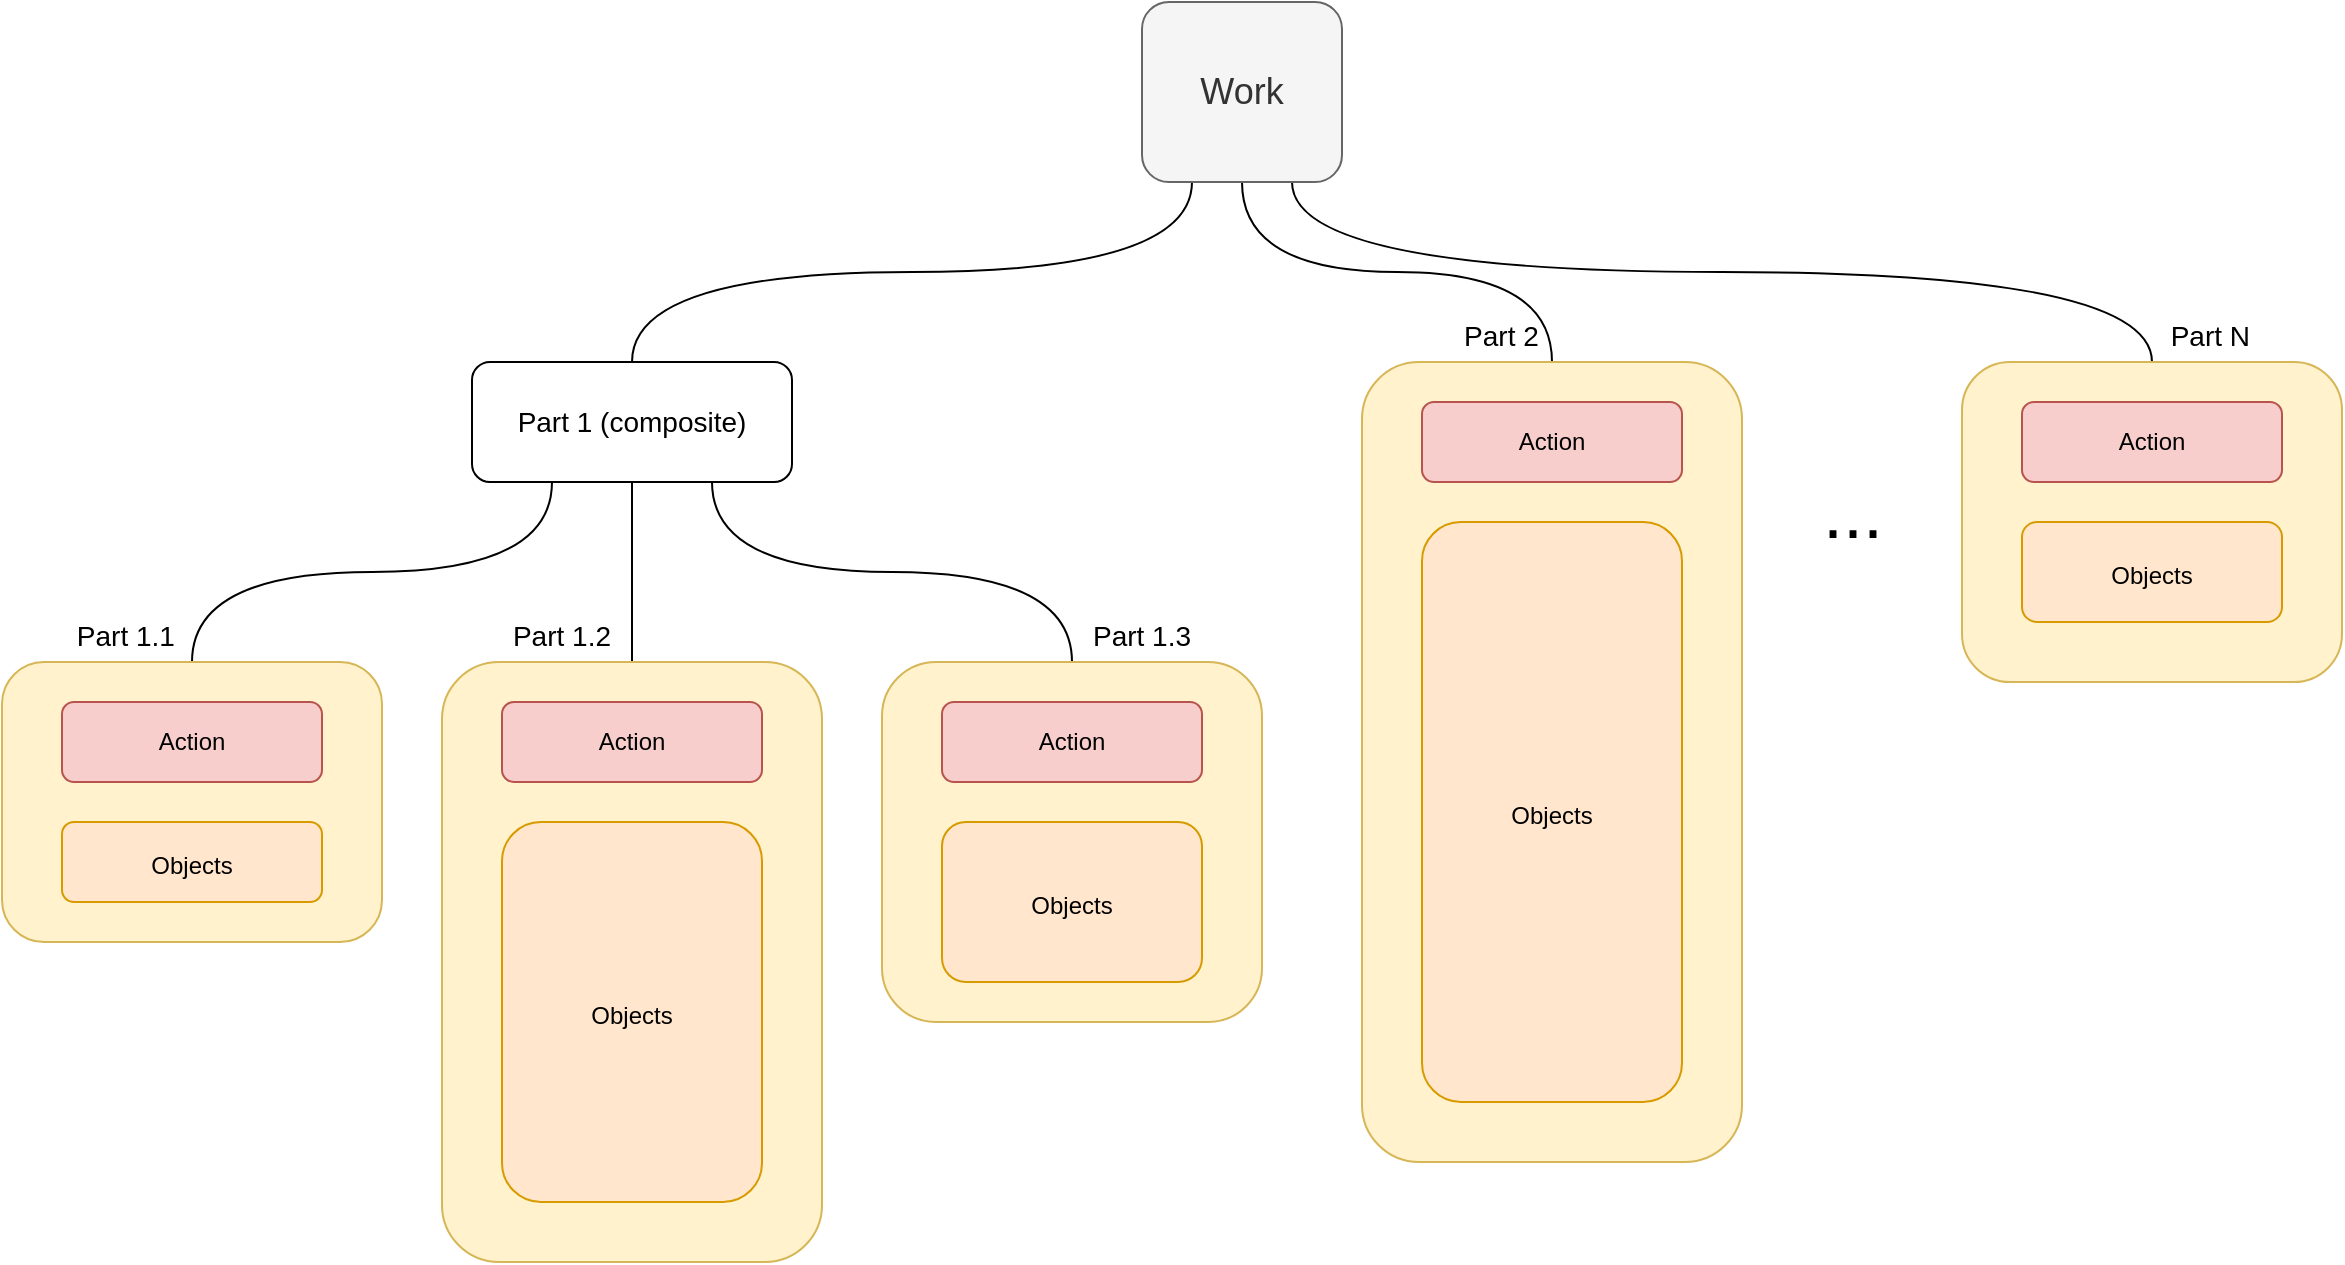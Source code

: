 <mxfile version="14.4.3" type="device"><diagram id="tczYoSBkOdeu9mY3Og8u" name="Page-1"><mxGraphModel dx="2062" dy="1182" grid="1" gridSize="10" guides="1" tooltips="1" connect="1" arrows="1" fold="1" page="1" pageScale="1" pageWidth="827" pageHeight="1169" math="0" shadow="0"><root><mxCell id="0"/><mxCell id="1" parent="0"/><mxCell id="A2-N3p2dNOqL1zTp7YZA-16" style="edgeStyle=orthogonalEdgeStyle;curved=1;rounded=0;orthogonalLoop=1;jettySize=auto;html=1;exitX=0.25;exitY=1;exitDx=0;exitDy=0;entryX=0.5;entryY=0;entryDx=0;entryDy=0;endArrow=none;endFill=0;fontSize=14;" parent="1" source="gJrOSHwnE2OEPGomYUo7-1" target="A2-N3p2dNOqL1zTp7YZA-2" edge="1"><mxGeometry relative="1" as="geometry"/></mxCell><mxCell id="A2-N3p2dNOqL1zTp7YZA-17" style="edgeStyle=orthogonalEdgeStyle;curved=1;rounded=0;orthogonalLoop=1;jettySize=auto;html=1;exitX=0.5;exitY=1;exitDx=0;exitDy=0;entryX=0.5;entryY=0;entryDx=0;entryDy=0;endArrow=none;endFill=0;fontSize=14;" parent="1" source="gJrOSHwnE2OEPGomYUo7-1" target="A2-N3p2dNOqL1zTp7YZA-9" edge="1"><mxGeometry relative="1" as="geometry"/></mxCell><mxCell id="A2-N3p2dNOqL1zTp7YZA-18" style="edgeStyle=orthogonalEdgeStyle;curved=1;rounded=0;orthogonalLoop=1;jettySize=auto;html=1;exitX=0.75;exitY=1;exitDx=0;exitDy=0;endArrow=none;endFill=0;fontSize=14;" parent="1" source="gJrOSHwnE2OEPGomYUo7-1" target="gJrOSHwnE2OEPGomYUo7-30" edge="1"><mxGeometry relative="1" as="geometry"/></mxCell><mxCell id="gJrOSHwnE2OEPGomYUo7-1" value="Work" style="rounded=1;whiteSpace=wrap;html=1;fontSize=18;labelPosition=center;verticalLabelPosition=middle;align=center;verticalAlign=middle;fillColor=#f5f5f5;strokeColor=#666666;fontColor=#333333;" parent="1" vertex="1"><mxGeometry x="670" y="20" width="100" height="90" as="geometry"/></mxCell><mxCell id="A2-N3p2dNOqL1zTp7YZA-13" style="edgeStyle=orthogonalEdgeStyle;curved=1;rounded=0;orthogonalLoop=1;jettySize=auto;html=1;exitX=0.25;exitY=1;exitDx=0;exitDy=0;entryX=0.5;entryY=0;entryDx=0;entryDy=0;fontSize=14;endArrow=none;endFill=0;" parent="1" source="A2-N3p2dNOqL1zTp7YZA-2" target="gJrOSHwnE2OEPGomYUo7-2" edge="1"><mxGeometry relative="1" as="geometry"/></mxCell><mxCell id="A2-N3p2dNOqL1zTp7YZA-14" style="edgeStyle=orthogonalEdgeStyle;curved=1;rounded=0;orthogonalLoop=1;jettySize=auto;html=1;exitX=0.5;exitY=1;exitDx=0;exitDy=0;entryX=0.5;entryY=0;entryDx=0;entryDy=0;endArrow=none;endFill=0;fontSize=14;" parent="1" source="A2-N3p2dNOqL1zTp7YZA-2" target="gJrOSHwnE2OEPGomYUo7-18" edge="1"><mxGeometry relative="1" as="geometry"/></mxCell><mxCell id="A2-N3p2dNOqL1zTp7YZA-15" style="edgeStyle=orthogonalEdgeStyle;curved=1;rounded=0;orthogonalLoop=1;jettySize=auto;html=1;exitX=0.75;exitY=1;exitDx=0;exitDy=0;endArrow=none;endFill=0;fontSize=14;" parent="1" source="A2-N3p2dNOqL1zTp7YZA-2" target="A2-N3p2dNOqL1zTp7YZA-5" edge="1"><mxGeometry relative="1" as="geometry"/></mxCell><mxCell id="A2-N3p2dNOqL1zTp7YZA-2" value="Part 1 (composite)" style="rounded=1;whiteSpace=wrap;html=1;fillColor=none;labelPosition=center;verticalLabelPosition=middle;align=center;verticalAlign=middle;fontSize=14;" parent="1" vertex="1"><mxGeometry x="335" y="200" width="160" height="60" as="geometry"/></mxCell><mxCell id="gJrOSHwnE2OEPGomYUo7-5" value="&lt;font style=&quot;font-size: 36px&quot;&gt;...&lt;/font&gt;" style="text;html=1;align=center;verticalAlign=middle;resizable=0;points=[];autosize=1;fontSize=18;" parent="1" vertex="1"><mxGeometry x="1000" y="260" width="50" height="30" as="geometry"/></mxCell><mxCell id="A2-N3p2dNOqL1zTp7YZA-4" value="" style="group" parent="1" vertex="1" connectable="0"><mxGeometry x="540" y="350" width="190" height="300" as="geometry"/></mxCell><mxCell id="A2-N3p2dNOqL1zTp7YZA-5" value="&lt;font style=&quot;font-size: 14px&quot;&gt;&amp;nbsp; &amp;nbsp; &amp;nbsp; &amp;nbsp; &amp;nbsp; &amp;nbsp; &amp;nbsp; &amp;nbsp; &amp;nbsp; Part 1.3&lt;/font&gt;" style="rounded=1;whiteSpace=wrap;html=1;fontSize=18;labelPosition=center;verticalLabelPosition=top;align=center;verticalAlign=bottom;fillColor=#fff2cc;strokeColor=#d6b656;" parent="A2-N3p2dNOqL1zTp7YZA-4" vertex="1"><mxGeometry width="190" height="180" as="geometry"/></mxCell><mxCell id="A2-N3p2dNOqL1zTp7YZA-6" value="&lt;span style=&quot;font-size: 12px&quot;&gt;Objects&lt;br&gt;&lt;/span&gt;" style="rounded=1;whiteSpace=wrap;html=1;fontSize=18;labelPosition=center;verticalLabelPosition=middle;align=center;verticalAlign=middle;fillColor=#ffe6cc;strokeColor=#d79b00;" parent="A2-N3p2dNOqL1zTp7YZA-4" vertex="1"><mxGeometry x="30" y="80" width="130" height="80" as="geometry"/></mxCell><mxCell id="A2-N3p2dNOqL1zTp7YZA-7" value="Action" style="rounded=1;whiteSpace=wrap;html=1;fillColor=#f8cecc;strokeColor=#b85450;" parent="A2-N3p2dNOqL1zTp7YZA-4" vertex="1"><mxGeometry x="30" y="20" width="130" height="40" as="geometry"/></mxCell><mxCell id="gJrOSHwnE2OEPGomYUo7-18" value="&lt;font style=&quot;font-size: 14px&quot;&gt;Part 1.2&amp;nbsp; &amp;nbsp; &amp;nbsp; &amp;nbsp; &amp;nbsp; &amp;nbsp; &amp;nbsp; &amp;nbsp; &amp;nbsp;&amp;nbsp;&lt;/font&gt;" style="rounded=1;whiteSpace=wrap;html=1;fontSize=18;labelPosition=center;verticalLabelPosition=top;align=center;verticalAlign=bottom;fillColor=#fff2cc;strokeColor=#d6b656;" parent="1" vertex="1"><mxGeometry x="320" y="350" width="190" height="300" as="geometry"/></mxCell><mxCell id="gJrOSHwnE2OEPGomYUo7-2" value="&lt;font style=&quot;font-size: 14px&quot;&gt;Part 1.1&amp;nbsp; &amp;nbsp; &amp;nbsp; &amp;nbsp; &amp;nbsp; &amp;nbsp; &amp;nbsp; &amp;nbsp; &amp;nbsp;&lt;/font&gt;" style="rounded=1;whiteSpace=wrap;html=1;fontSize=18;labelPosition=center;verticalLabelPosition=top;align=center;verticalAlign=bottom;fillColor=#fff2cc;strokeColor=#d6b656;" parent="1" vertex="1"><mxGeometry x="100" y="350" width="190" height="140" as="geometry"/></mxCell><mxCell id="vWo9MA9QwkGOdSMucsnN-2" value="&lt;span style=&quot;font-size: 12px&quot;&gt;Objects&lt;/span&gt;" style="rounded=1;whiteSpace=wrap;html=1;fontSize=18;labelPosition=center;verticalLabelPosition=middle;align=center;verticalAlign=middle;fillColor=#ffe6cc;strokeColor=#d79b00;" parent="1" vertex="1"><mxGeometry x="130" y="430" width="130" height="40" as="geometry"/></mxCell><mxCell id="ghbv6CAcZa4JOoO7zXKy-1" value="&lt;span style=&quot;font-size: 12px&quot;&gt;Objects&lt;/span&gt;" style="rounded=1;whiteSpace=wrap;html=1;fontSize=18;labelPosition=center;verticalLabelPosition=middle;align=center;verticalAlign=middle;fillColor=#ffe6cc;strokeColor=#d79b00;" parent="1" vertex="1"><mxGeometry x="350" y="430" width="130" height="190" as="geometry"/></mxCell><mxCell id="ghbv6CAcZa4JOoO7zXKy-3" value="Action" style="rounded=1;whiteSpace=wrap;html=1;fillColor=#f8cecc;strokeColor=#b85450;" parent="1" vertex="1"><mxGeometry x="130" y="370" width="130" height="40" as="geometry"/></mxCell><mxCell id="ghbv6CAcZa4JOoO7zXKy-4" value="Action" style="rounded=1;whiteSpace=wrap;html=1;fillColor=#f8cecc;strokeColor=#b85450;" parent="1" vertex="1"><mxGeometry x="350" y="370" width="130" height="40" as="geometry"/></mxCell><mxCell id="A2-N3p2dNOqL1zTp7YZA-9" value="&lt;font style=&quot;font-size: 14px&quot;&gt;Part 2&amp;nbsp; &amp;nbsp; &amp;nbsp; &amp;nbsp; &amp;nbsp; &amp;nbsp; &amp;nbsp;&lt;/font&gt;" style="rounded=1;whiteSpace=wrap;html=1;fontSize=18;labelPosition=center;verticalLabelPosition=top;align=center;verticalAlign=bottom;fillColor=#fff2cc;strokeColor=#d6b656;" parent="1" vertex="1"><mxGeometry x="780" y="200" width="190" height="400" as="geometry"/></mxCell><mxCell id="A2-N3p2dNOqL1zTp7YZA-10" value="&lt;span style=&quot;font-size: 12px&quot;&gt;Objects&lt;br&gt;&lt;/span&gt;" style="rounded=1;whiteSpace=wrap;html=1;fontSize=18;labelPosition=center;verticalLabelPosition=middle;align=center;verticalAlign=middle;fillColor=#ffe6cc;strokeColor=#d79b00;" parent="1" vertex="1"><mxGeometry x="810" y="280" width="130" height="290" as="geometry"/></mxCell><mxCell id="A2-N3p2dNOqL1zTp7YZA-11" value="Action" style="rounded=1;whiteSpace=wrap;html=1;fillColor=#f8cecc;strokeColor=#b85450;" parent="1" vertex="1"><mxGeometry x="810" y="220" width="130" height="40" as="geometry"/></mxCell><mxCell id="gJrOSHwnE2OEPGomYUo7-30" value="&lt;font style=&quot;font-size: 14px&quot;&gt;&amp;nbsp; &amp;nbsp; &amp;nbsp; &amp;nbsp; &amp;nbsp; &amp;nbsp; &amp;nbsp; &amp;nbsp;Part N&lt;/font&gt;" style="rounded=1;whiteSpace=wrap;html=1;fontSize=18;labelPosition=center;verticalLabelPosition=top;align=center;verticalAlign=bottom;fillColor=#fff2cc;strokeColor=#d6b656;" parent="1" vertex="1"><mxGeometry x="1080" y="200" width="190" height="160" as="geometry"/></mxCell><mxCell id="ghbv6CAcZa4JOoO7zXKy-2" value="&lt;span style=&quot;font-size: 12px&quot;&gt;Objects&lt;br&gt;&lt;/span&gt;" style="rounded=1;whiteSpace=wrap;html=1;fontSize=18;labelPosition=center;verticalLabelPosition=middle;align=center;verticalAlign=middle;fillColor=#ffe6cc;strokeColor=#d79b00;" parent="1" vertex="1"><mxGeometry x="1110" y="280" width="130" height="50" as="geometry"/></mxCell><mxCell id="ghbv6CAcZa4JOoO7zXKy-5" value="Action" style="rounded=1;whiteSpace=wrap;html=1;fillColor=#f8cecc;strokeColor=#b85450;" parent="1" vertex="1"><mxGeometry x="1110" y="220" width="130" height="40" as="geometry"/></mxCell></root></mxGraphModel></diagram></mxfile>